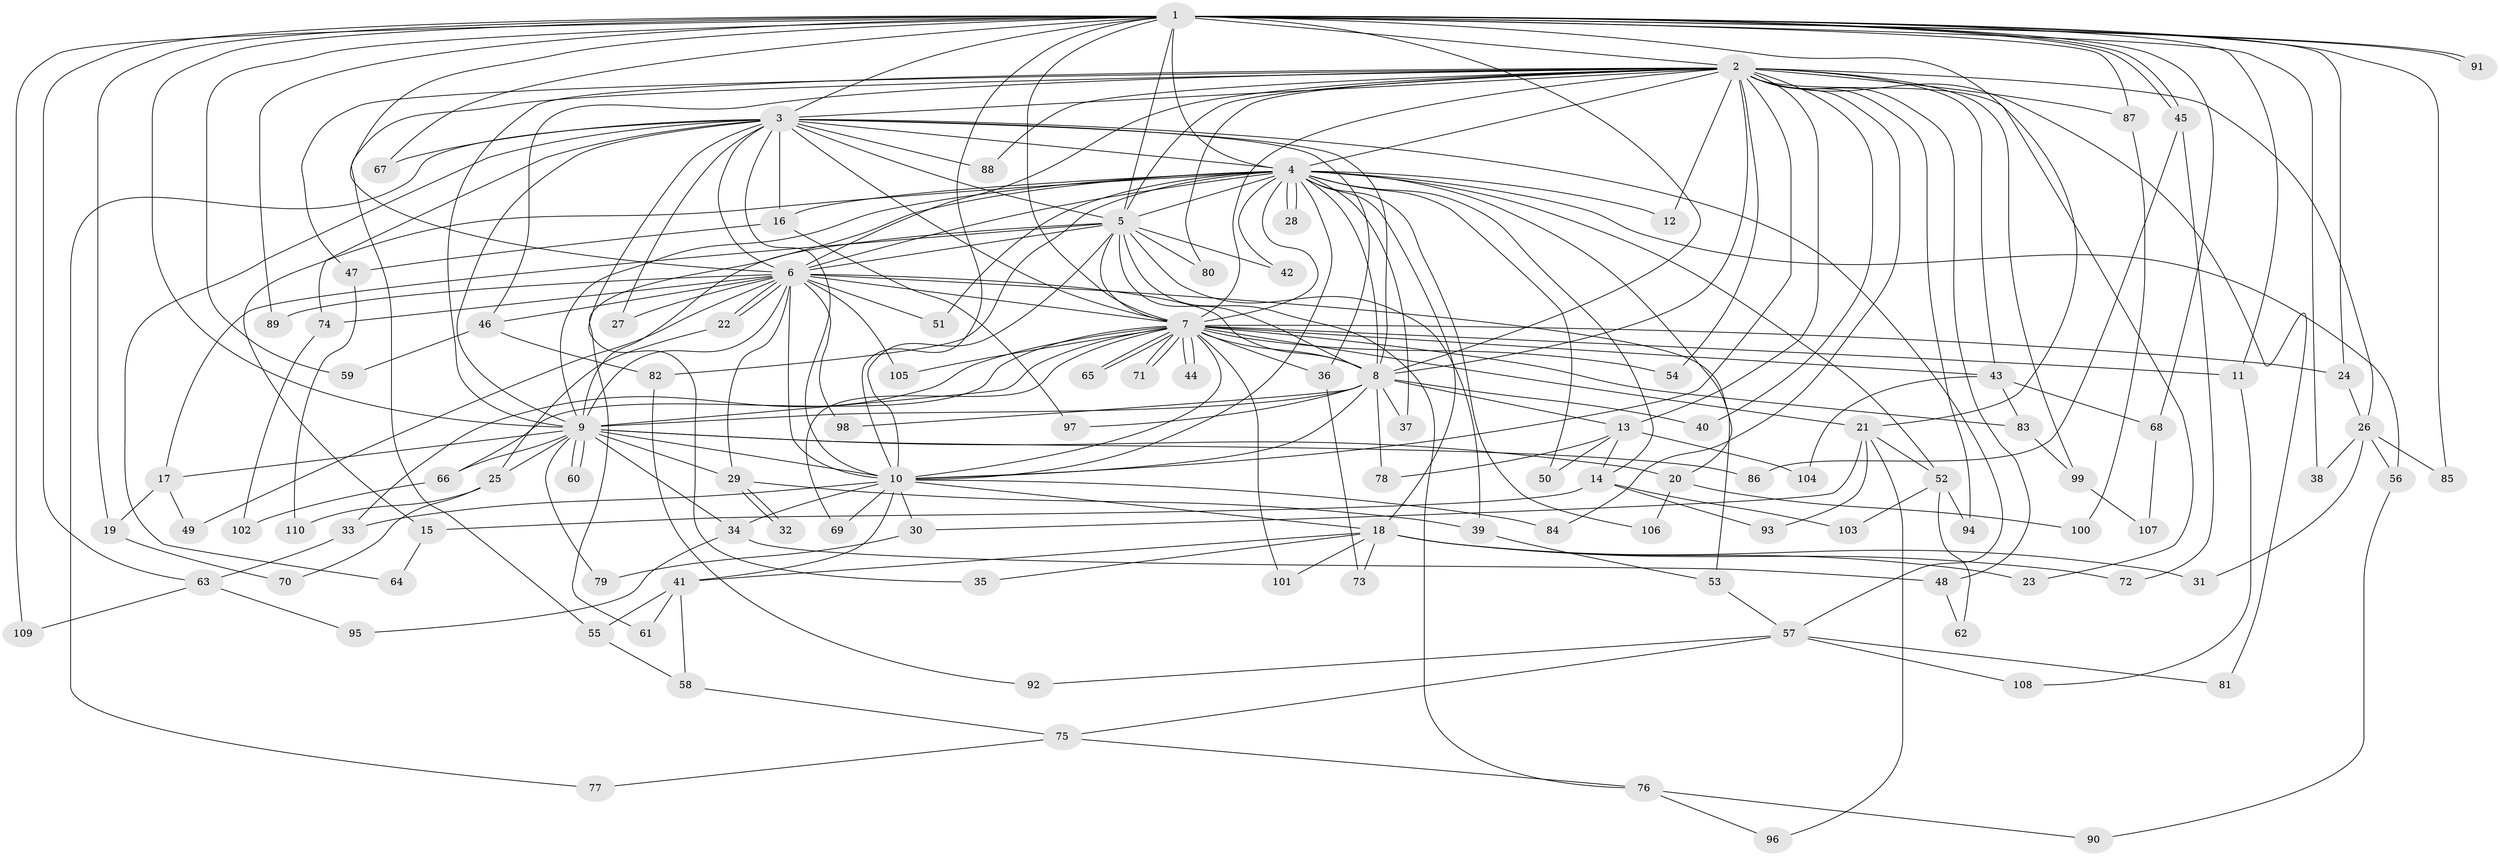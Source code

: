 // coarse degree distribution, {27: 0.015151515151515152, 21: 0.015151515151515152, 28: 0.015151515151515152, 13: 0.015151515151515152, 16: 0.015151515151515152, 2: 0.6060606060606061, 1: 0.06060606060606061, 5: 0.015151515151515152, 3: 0.09090909090909091, 4: 0.07575757575757576, 6: 0.045454545454545456, 9: 0.015151515151515152, 7: 0.015151515151515152}
// Generated by graph-tools (version 1.1) at 2025/49/03/04/25 21:49:08]
// undirected, 110 vertices, 245 edges
graph export_dot {
graph [start="1"]
  node [color=gray90,style=filled];
  1;
  2;
  3;
  4;
  5;
  6;
  7;
  8;
  9;
  10;
  11;
  12;
  13;
  14;
  15;
  16;
  17;
  18;
  19;
  20;
  21;
  22;
  23;
  24;
  25;
  26;
  27;
  28;
  29;
  30;
  31;
  32;
  33;
  34;
  35;
  36;
  37;
  38;
  39;
  40;
  41;
  42;
  43;
  44;
  45;
  46;
  47;
  48;
  49;
  50;
  51;
  52;
  53;
  54;
  55;
  56;
  57;
  58;
  59;
  60;
  61;
  62;
  63;
  64;
  65;
  66;
  67;
  68;
  69;
  70;
  71;
  72;
  73;
  74;
  75;
  76;
  77;
  78;
  79;
  80;
  81;
  82;
  83;
  84;
  85;
  86;
  87;
  88;
  89;
  90;
  91;
  92;
  93;
  94;
  95;
  96;
  97;
  98;
  99;
  100;
  101;
  102;
  103;
  104;
  105;
  106;
  107;
  108;
  109;
  110;
  1 -- 2;
  1 -- 3;
  1 -- 4;
  1 -- 5;
  1 -- 6;
  1 -- 7;
  1 -- 8;
  1 -- 9;
  1 -- 10;
  1 -- 11;
  1 -- 19;
  1 -- 21;
  1 -- 24;
  1 -- 38;
  1 -- 45;
  1 -- 45;
  1 -- 59;
  1 -- 63;
  1 -- 67;
  1 -- 68;
  1 -- 85;
  1 -- 87;
  1 -- 89;
  1 -- 91;
  1 -- 91;
  1 -- 109;
  2 -- 3;
  2 -- 4;
  2 -- 5;
  2 -- 6;
  2 -- 7;
  2 -- 8;
  2 -- 9;
  2 -- 10;
  2 -- 12;
  2 -- 13;
  2 -- 23;
  2 -- 26;
  2 -- 40;
  2 -- 43;
  2 -- 46;
  2 -- 47;
  2 -- 48;
  2 -- 54;
  2 -- 55;
  2 -- 80;
  2 -- 81;
  2 -- 84;
  2 -- 87;
  2 -- 88;
  2 -- 94;
  2 -- 99;
  3 -- 4;
  3 -- 5;
  3 -- 6;
  3 -- 7;
  3 -- 8;
  3 -- 9;
  3 -- 10;
  3 -- 16;
  3 -- 27;
  3 -- 35;
  3 -- 36;
  3 -- 57;
  3 -- 64;
  3 -- 67;
  3 -- 74;
  3 -- 77;
  3 -- 88;
  4 -- 5;
  4 -- 6;
  4 -- 7;
  4 -- 8;
  4 -- 9;
  4 -- 10;
  4 -- 12;
  4 -- 14;
  4 -- 15;
  4 -- 16;
  4 -- 18;
  4 -- 20;
  4 -- 28;
  4 -- 28;
  4 -- 37;
  4 -- 42;
  4 -- 50;
  4 -- 51;
  4 -- 52;
  4 -- 56;
  4 -- 61;
  4 -- 82;
  4 -- 106;
  5 -- 6;
  5 -- 7;
  5 -- 8;
  5 -- 9;
  5 -- 10;
  5 -- 17;
  5 -- 39;
  5 -- 42;
  5 -- 76;
  5 -- 80;
  6 -- 7;
  6 -- 8;
  6 -- 9;
  6 -- 10;
  6 -- 22;
  6 -- 22;
  6 -- 27;
  6 -- 29;
  6 -- 46;
  6 -- 49;
  6 -- 51;
  6 -- 53;
  6 -- 74;
  6 -- 89;
  6 -- 98;
  6 -- 105;
  7 -- 8;
  7 -- 9;
  7 -- 10;
  7 -- 11;
  7 -- 21;
  7 -- 24;
  7 -- 33;
  7 -- 36;
  7 -- 43;
  7 -- 44;
  7 -- 44;
  7 -- 54;
  7 -- 65;
  7 -- 65;
  7 -- 66;
  7 -- 69;
  7 -- 71;
  7 -- 71;
  7 -- 83;
  7 -- 101;
  7 -- 105;
  8 -- 9;
  8 -- 10;
  8 -- 13;
  8 -- 37;
  8 -- 40;
  8 -- 78;
  8 -- 97;
  8 -- 98;
  9 -- 10;
  9 -- 17;
  9 -- 20;
  9 -- 25;
  9 -- 29;
  9 -- 34;
  9 -- 60;
  9 -- 60;
  9 -- 66;
  9 -- 79;
  9 -- 86;
  10 -- 18;
  10 -- 30;
  10 -- 33;
  10 -- 34;
  10 -- 41;
  10 -- 69;
  10 -- 84;
  11 -- 108;
  13 -- 14;
  13 -- 50;
  13 -- 78;
  13 -- 104;
  14 -- 15;
  14 -- 93;
  14 -- 103;
  15 -- 64;
  16 -- 47;
  16 -- 97;
  17 -- 19;
  17 -- 49;
  18 -- 23;
  18 -- 31;
  18 -- 35;
  18 -- 41;
  18 -- 72;
  18 -- 73;
  18 -- 101;
  19 -- 70;
  20 -- 100;
  20 -- 106;
  21 -- 30;
  21 -- 52;
  21 -- 93;
  21 -- 96;
  22 -- 25;
  24 -- 26;
  25 -- 70;
  25 -- 110;
  26 -- 31;
  26 -- 38;
  26 -- 56;
  26 -- 85;
  29 -- 32;
  29 -- 32;
  29 -- 39;
  30 -- 79;
  33 -- 63;
  34 -- 48;
  34 -- 95;
  36 -- 73;
  39 -- 53;
  41 -- 55;
  41 -- 58;
  41 -- 61;
  43 -- 68;
  43 -- 83;
  43 -- 104;
  45 -- 72;
  45 -- 86;
  46 -- 59;
  46 -- 82;
  47 -- 110;
  48 -- 62;
  52 -- 62;
  52 -- 94;
  52 -- 103;
  53 -- 57;
  55 -- 58;
  56 -- 90;
  57 -- 75;
  57 -- 81;
  57 -- 92;
  57 -- 108;
  58 -- 75;
  63 -- 95;
  63 -- 109;
  66 -- 102;
  68 -- 107;
  74 -- 102;
  75 -- 76;
  75 -- 77;
  76 -- 90;
  76 -- 96;
  82 -- 92;
  83 -- 99;
  87 -- 100;
  99 -- 107;
}
